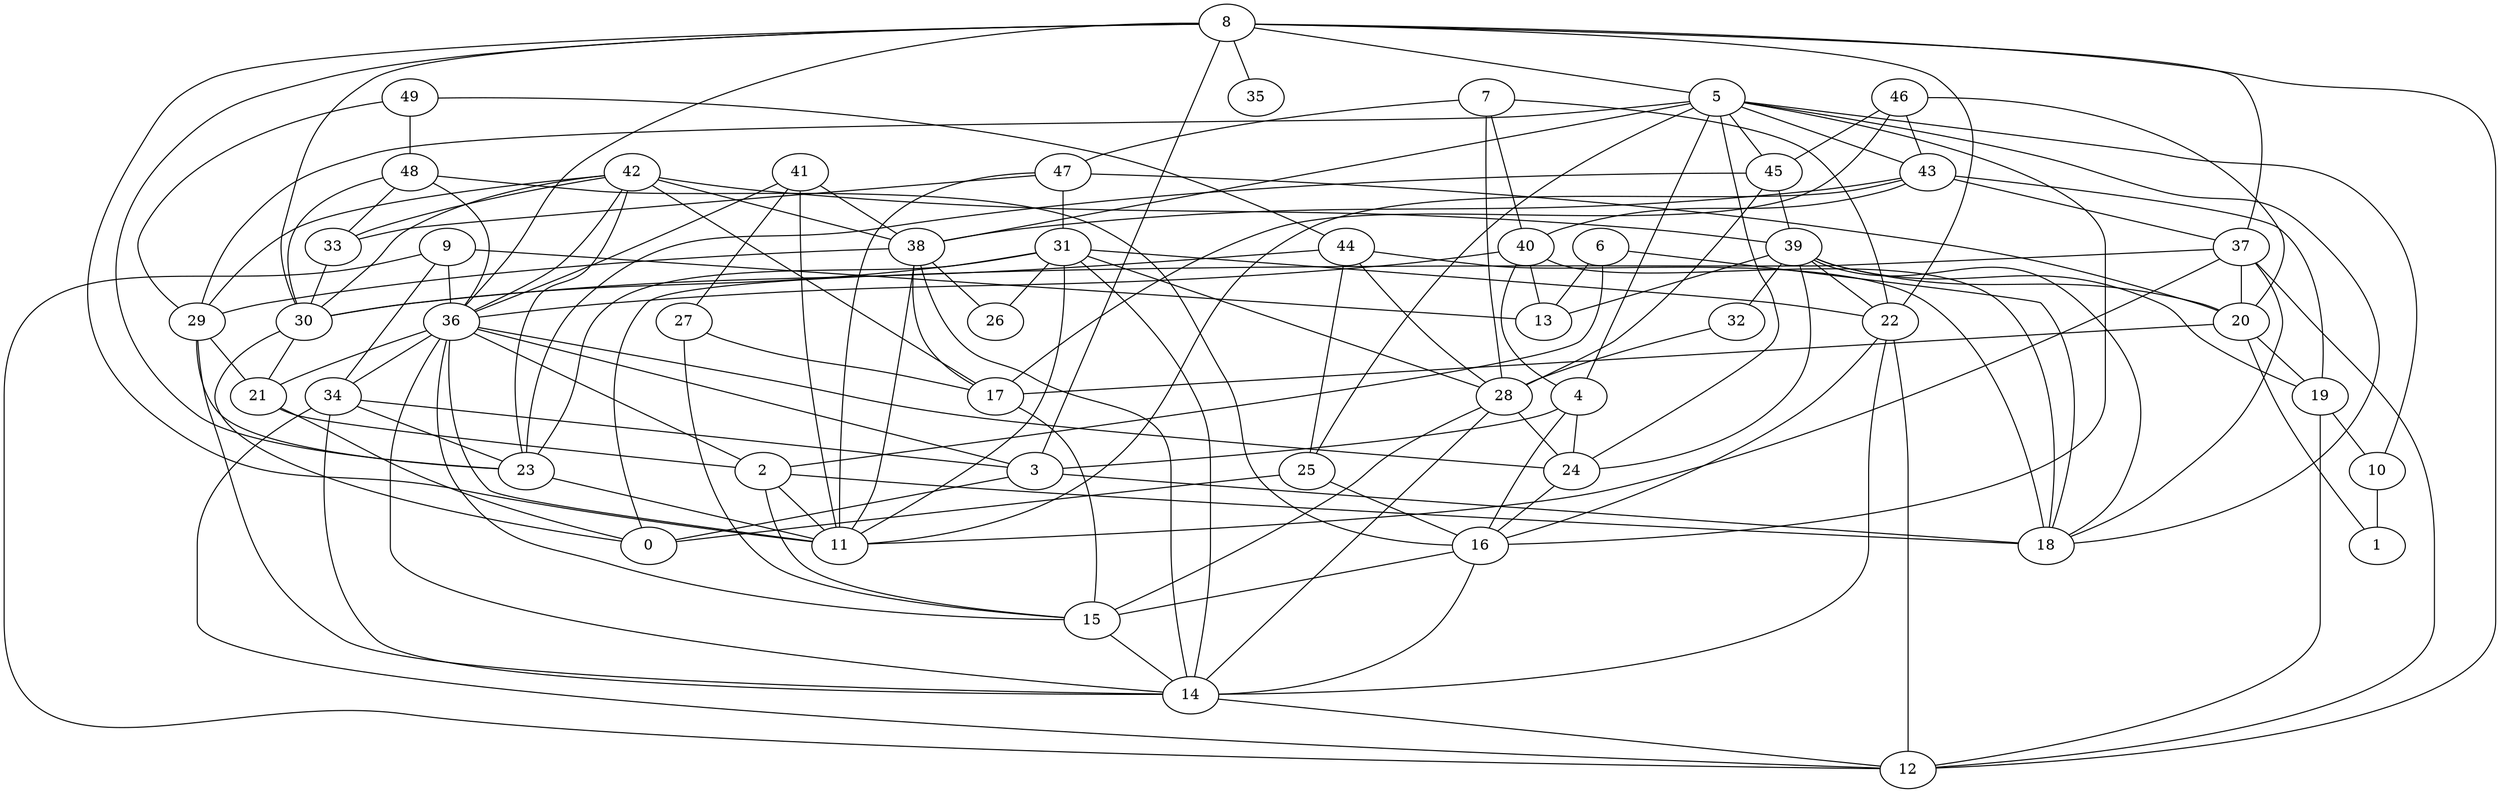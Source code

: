 digraph GG_graph {

subgraph G_graph {
edge [color = black]
"9" -> "12" [dir = none]
"27" -> "15" [dir = none]
"5" -> "45" [dir = none]
"46" -> "17" [dir = none]
"46" -> "43" [dir = none]
"37" -> "0" [dir = none]
"48" -> "33" [dir = none]
"48" -> "30" [dir = none]
"48" -> "36" [dir = none]
"24" -> "16" [dir = none]
"8" -> "35" [dir = none]
"8" -> "37" [dir = none]
"8" -> "22" [dir = none]
"8" -> "36" [dir = none]
"2" -> "11" [dir = none]
"49" -> "48" [dir = none]
"42" -> "38" [dir = none]
"42" -> "29" [dir = none]
"7" -> "28" [dir = none]
"10" -> "1" [dir = none]
"22" -> "12" [dir = none]
"36" -> "3" [dir = none]
"36" -> "24" [dir = none]
"36" -> "2" [dir = none]
"36" -> "14" [dir = none]
"43" -> "40" [dir = none]
"29" -> "23" [dir = none]
"29" -> "14" [dir = none]
"40" -> "4" [dir = none]
"40" -> "36" [dir = none]
"34" -> "3" [dir = none]
"41" -> "11" [dir = none]
"28" -> "15" [dir = none]
"28" -> "14" [dir = none]
"21" -> "2" [dir = none]
"39" -> "20" [dir = none]
"39" -> "32" [dir = none]
"39" -> "19" [dir = none]
"39" -> "24" [dir = none]
"19" -> "10" [dir = none]
"44" -> "25" [dir = none]
"44" -> "28" [dir = none]
"31" -> "26" [dir = none]
"31" -> "11" [dir = none]
"47" -> "20" [dir = none]
"6" -> "13" [dir = none]
"6" -> "18" [dir = none]
"6" -> "2" [dir = none]
"45" -> "28" [dir = none]
"20" -> "17" [dir = none]
"37" -> "11" [dir = none]
"38" -> "17" [dir = none]
"8" -> "12" [dir = none]
"34" -> "23" [dir = none]
"15" -> "14" [dir = none]
"21" -> "0" [dir = none]
"41" -> "38" [dir = none]
"32" -> "28" [dir = none]
"8" -> "11" [dir = none]
"5" -> "18" [dir = none]
"3" -> "0" [dir = none]
"31" -> "14" [dir = none]
"39" -> "18" [dir = none]
"29" -> "21" [dir = none]
"4" -> "3" [dir = none]
"16" -> "14" [dir = none]
"31" -> "28" [dir = none]
"33" -> "30" [dir = none]
"36" -> "11" [dir = none]
"49" -> "29" [dir = none]
"38" -> "11" [dir = none]
"8" -> "23" [dir = none]
"27" -> "17" [dir = none]
"5" -> "10" [dir = none]
"43" -> "19" [dir = none]
"48" -> "16" [dir = none]
"36" -> "34" [dir = none]
"25" -> "0" [dir = none]
"4" -> "24" [dir = none]
"7" -> "40" [dir = none]
"45" -> "23" [dir = none]
"8" -> "5" [dir = none]
"37" -> "20" [dir = none]
"42" -> "33" [dir = none]
"49" -> "44" [dir = none]
"42" -> "30" [dir = none]
"38" -> "14" [dir = none]
"31" -> "23" [dir = none]
"47" -> "11" [dir = none]
"4" -> "16" [dir = none]
"43" -> "37" [dir = none]
"3" -> "18" [dir = none]
"37" -> "18" [dir = none]
"5" -> "25" [dir = none]
"19" -> "12" [dir = none]
"30" -> "21" [dir = none]
"5" -> "29" [dir = none]
"28" -> "24" [dir = none]
"8" -> "3" [dir = none]
"25" -> "16" [dir = none]
"5" -> "38" [dir = none]
"42" -> "23" [dir = none]
"17" -> "15" [dir = none]
"20" -> "1" [dir = none]
"40" -> "13" [dir = none]
"7" -> "22" [dir = none]
"34" -> "12" [dir = none]
"46" -> "20" [dir = none]
"22" -> "16" [dir = none]
"22" -> "14" [dir = none]
"47" -> "31" [dir = none]
"20" -> "19" [dir = none]
"30" -> "0" [dir = none]
"36" -> "15" [dir = none]
"14" -> "12" [dir = none]
"42" -> "36" [dir = none]
"42" -> "39" [dir = none]
"31" -> "30" [dir = none]
"34" -> "14" [dir = none]
"38" -> "26" [dir = none]
"9" -> "36" [dir = none]
"41" -> "27" [dir = none]
"40" -> "18" [dir = none]
"44" -> "30" [dir = none]
"5" -> "43" [dir = none]
"43" -> "38" [dir = none]
"38" -> "29" [dir = none]
"2" -> "15" [dir = none]
"36" -> "21" [dir = none]
"47" -> "33" [dir = none]
"2" -> "18" [dir = none]
"5" -> "16" [dir = none]
"45" -> "39" [dir = none]
"46" -> "45" [dir = none]
"9" -> "34" [dir = none]
"39" -> "13" [dir = none]
"8" -> "30" [dir = none]
"23" -> "11" [dir = none]
"43" -> "11" [dir = none]
"44" -> "18" [dir = none]
"37" -> "12" [dir = none]
"31" -> "22" [dir = none]
"5" -> "24" [dir = none]
"42" -> "17" [dir = none]
"7" -> "47" [dir = none]
"5" -> "4" [dir = none]
"39" -> "22" [dir = none]
"41" -> "36" [dir = none]
"9" -> "13" [dir = none]
"16" -> "15" [dir = none]
}

}

